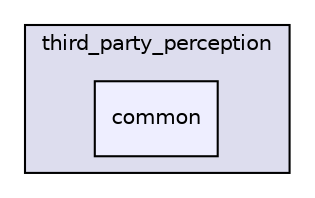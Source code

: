 digraph "modules/third_party_perception/common" {
  compound=true
  node [ fontsize="10", fontname="Helvetica"];
  edge [ labelfontsize="10", labelfontname="Helvetica"];
  subgraph clusterdir_e23fc73bd4693e0a41ceb5102df56795 {
    graph [ bgcolor="#ddddee", pencolor="black", label="third_party_perception" fontname="Helvetica", fontsize="10", URL="dir_e23fc73bd4693e0a41ceb5102df56795.html"]
  dir_1ece59379a2667699a6a80070fc9c418 [shape=box, label="common", style="filled", fillcolor="#eeeeff", pencolor="black", URL="dir_1ece59379a2667699a6a80070fc9c418.html"];
  }
}
